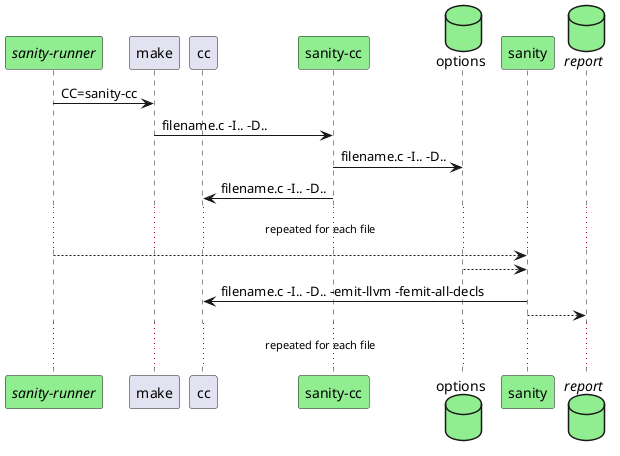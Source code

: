 @startuml
participant "//sanity-runner//" as runner #lightgreen
participant make
participant cc
participant "sanity-cc" as scc #lightgreen
database options #lightgreen
participant sanity #lightgreen
database "//report//" as report #lightgreen

runner -> make : CC=sanity-cc
make -> scc : filename.c -I.. -D..
scc -> options : filename.c -I.. -D.. 
scc -> cc : filename.c -I.. -D..
... repeated for each file ...

runner --> sanity
sanity <-- options
sanity -> cc: filename.c -I.. -D.. -emit-llvm -femit-all-decls
sanity --> report
... repeated for each file ...

@enduml
